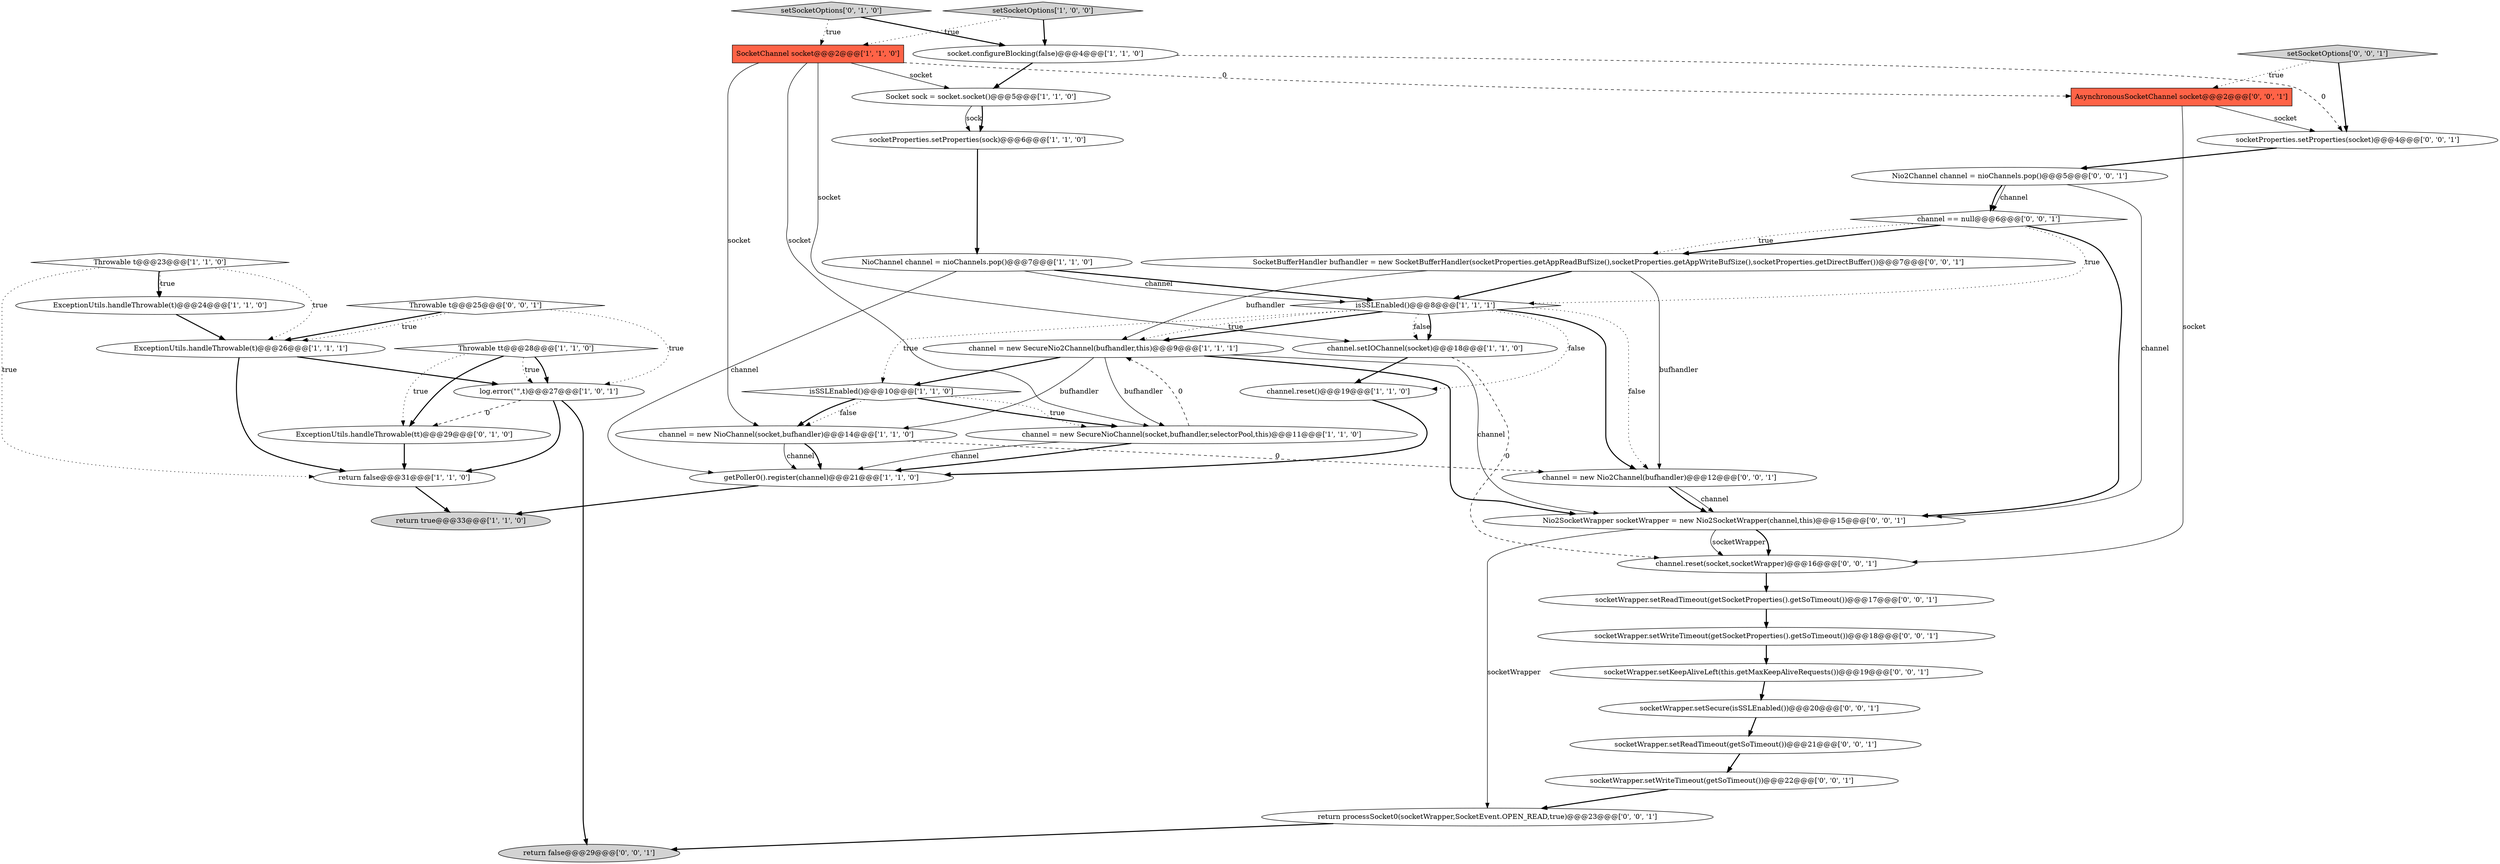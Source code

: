 digraph {
23 [style = filled, label = "channel == null@@@6@@@['0', '0', '1']", fillcolor = white, shape = diamond image = "AAA0AAABBB3BBB"];
29 [style = filled, label = "return false@@@29@@@['0', '0', '1']", fillcolor = lightgray, shape = ellipse image = "AAA0AAABBB3BBB"];
37 [style = filled, label = "socketWrapper.setReadTimeout(getSoTimeout())@@@21@@@['0', '0', '1']", fillcolor = white, shape = ellipse image = "AAA0AAABBB3BBB"];
21 [style = filled, label = "setSocketOptions['0', '1', '0']", fillcolor = lightgray, shape = diamond image = "AAA0AAABBB2BBB"];
19 [style = filled, label = "channel.reset()@@@19@@@['1', '1', '0']", fillcolor = white, shape = ellipse image = "AAA0AAABBB1BBB"];
25 [style = filled, label = "socketWrapper.setWriteTimeout(getSocketProperties().getSoTimeout())@@@18@@@['0', '0', '1']", fillcolor = white, shape = ellipse image = "AAA0AAABBB3BBB"];
11 [style = filled, label = "ExceptionUtils.handleThrowable(t)@@@26@@@['1', '1', '1']", fillcolor = white, shape = ellipse image = "AAA0AAABBB1BBB"];
39 [style = filled, label = "channel.reset(socket,socketWrapper)@@@16@@@['0', '0', '1']", fillcolor = white, shape = ellipse image = "AAA0AAABBB3BBB"];
34 [style = filled, label = "socketWrapper.setReadTimeout(getSocketProperties().getSoTimeout())@@@17@@@['0', '0', '1']", fillcolor = white, shape = ellipse image = "AAA0AAABBB3BBB"];
36 [style = filled, label = "socketProperties.setProperties(socket)@@@4@@@['0', '0', '1']", fillcolor = white, shape = ellipse image = "AAA0AAABBB3BBB"];
31 [style = filled, label = "socketWrapper.setWriteTimeout(getSoTimeout())@@@22@@@['0', '0', '1']", fillcolor = white, shape = ellipse image = "AAA0AAABBB3BBB"];
24 [style = filled, label = "SocketBufferHandler bufhandler = new SocketBufferHandler(socketProperties.getAppReadBufSize(),socketProperties.getAppWriteBufSize(),socketProperties.getDirectBuffer())@@@7@@@['0', '0', '1']", fillcolor = white, shape = ellipse image = "AAA0AAABBB3BBB"];
40 [style = filled, label = "Throwable t@@@25@@@['0', '0', '1']", fillcolor = white, shape = diamond image = "AAA0AAABBB3BBB"];
4 [style = filled, label = "SocketChannel socket@@@2@@@['1', '1', '0']", fillcolor = tomato, shape = box image = "AAA0AAABBB1BBB"];
9 [style = filled, label = "isSSLEnabled()@@@10@@@['1', '1', '0']", fillcolor = white, shape = diamond image = "AAA0AAABBB1BBB"];
22 [style = filled, label = "ExceptionUtils.handleThrowable(tt)@@@29@@@['0', '1', '0']", fillcolor = white, shape = ellipse image = "AAA1AAABBB2BBB"];
35 [style = filled, label = "socketWrapper.setKeepAliveLeft(this.getMaxKeepAliveRequests())@@@19@@@['0', '0', '1']", fillcolor = white, shape = ellipse image = "AAA0AAABBB3BBB"];
15 [style = filled, label = "return false@@@31@@@['1', '1', '0']", fillcolor = white, shape = ellipse image = "AAA0AAABBB1BBB"];
17 [style = filled, label = "channel.setIOChannel(socket)@@@18@@@['1', '1', '0']", fillcolor = white, shape = ellipse image = "AAA0AAABBB1BBB"];
33 [style = filled, label = "channel = new Nio2Channel(bufhandler)@@@12@@@['0', '0', '1']", fillcolor = white, shape = ellipse image = "AAA0AAABBB3BBB"];
1 [style = filled, label = "Throwable tt@@@28@@@['1', '1', '0']", fillcolor = white, shape = diamond image = "AAA0AAABBB1BBB"];
0 [style = filled, label = "getPoller0().register(channel)@@@21@@@['1', '1', '0']", fillcolor = white, shape = ellipse image = "AAA0AAABBB1BBB"];
6 [style = filled, label = "return true@@@33@@@['1', '1', '0']", fillcolor = lightgray, shape = ellipse image = "AAA0AAABBB1BBB"];
38 [style = filled, label = "AsynchronousSocketChannel socket@@@2@@@['0', '0', '1']", fillcolor = tomato, shape = box image = "AAA0AAABBB3BBB"];
12 [style = filled, label = "ExceptionUtils.handleThrowable(t)@@@24@@@['1', '1', '0']", fillcolor = white, shape = ellipse image = "AAA0AAABBB1BBB"];
20 [style = filled, label = "Socket sock = socket.socket()@@@5@@@['1', '1', '0']", fillcolor = white, shape = ellipse image = "AAA0AAABBB1BBB"];
7 [style = filled, label = "channel = new SecureNioChannel(socket,bufhandler,selectorPool,this)@@@11@@@['1', '1', '0']", fillcolor = white, shape = ellipse image = "AAA0AAABBB1BBB"];
8 [style = filled, label = "channel = new SecureNio2Channel(bufhandler,this)@@@9@@@['1', '1', '1']", fillcolor = white, shape = ellipse image = "AAA0AAABBB1BBB"];
10 [style = filled, label = "setSocketOptions['1', '0', '0']", fillcolor = lightgray, shape = diamond image = "AAA0AAABBB1BBB"];
14 [style = filled, label = "Throwable t@@@23@@@['1', '1', '0']", fillcolor = white, shape = diamond image = "AAA0AAABBB1BBB"];
3 [style = filled, label = "channel = new NioChannel(socket,bufhandler)@@@14@@@['1', '1', '0']", fillcolor = white, shape = ellipse image = "AAA0AAABBB1BBB"];
30 [style = filled, label = "socketWrapper.setSecure(isSSLEnabled())@@@20@@@['0', '0', '1']", fillcolor = white, shape = ellipse image = "AAA0AAABBB3BBB"];
5 [style = filled, label = "socket.configureBlocking(false)@@@4@@@['1', '1', '0']", fillcolor = white, shape = ellipse image = "AAA0AAABBB1BBB"];
32 [style = filled, label = "return processSocket0(socketWrapper,SocketEvent.OPEN_READ,true)@@@23@@@['0', '0', '1']", fillcolor = white, shape = ellipse image = "AAA0AAABBB3BBB"];
16 [style = filled, label = "isSSLEnabled()@@@8@@@['1', '1', '1']", fillcolor = white, shape = diamond image = "AAA0AAABBB1BBB"];
27 [style = filled, label = "Nio2Channel channel = nioChannels.pop()@@@5@@@['0', '0', '1']", fillcolor = white, shape = ellipse image = "AAA0AAABBB3BBB"];
18 [style = filled, label = "log.error(\"\",t)@@@27@@@['1', '0', '1']", fillcolor = white, shape = ellipse image = "AAA0AAABBB1BBB"];
26 [style = filled, label = "setSocketOptions['0', '0', '1']", fillcolor = lightgray, shape = diamond image = "AAA0AAABBB3BBB"];
13 [style = filled, label = "socketProperties.setProperties(sock)@@@6@@@['1', '1', '0']", fillcolor = white, shape = ellipse image = "AAA0AAABBB1BBB"];
2 [style = filled, label = "NioChannel channel = nioChannels.pop()@@@7@@@['1', '1', '0']", fillcolor = white, shape = ellipse image = "AAA0AAABBB1BBB"];
28 [style = filled, label = "Nio2SocketWrapper socketWrapper = new Nio2SocketWrapper(channel,this)@@@15@@@['0', '0', '1']", fillcolor = white, shape = ellipse image = "AAA0AAABBB3BBB"];
24->8 [style = solid, label="bufhandler"];
40->18 [style = dotted, label="true"];
7->0 [style = solid, label="channel"];
7->8 [style = dashed, label="0"];
1->18 [style = bold, label=""];
19->0 [style = bold, label=""];
31->32 [style = bold, label=""];
15->6 [style = bold, label=""];
20->13 [style = solid, label="sock"];
28->39 [style = solid, label="socketWrapper"];
16->9 [style = dotted, label="true"];
25->35 [style = bold, label=""];
28->39 [style = bold, label=""];
7->0 [style = bold, label=""];
17->39 [style = dashed, label="0"];
34->25 [style = bold, label=""];
1->22 [style = bold, label=""];
16->33 [style = dotted, label="false"];
10->5 [style = bold, label=""];
40->11 [style = bold, label=""];
26->36 [style = bold, label=""];
35->30 [style = bold, label=""];
37->31 [style = bold, label=""];
3->33 [style = dashed, label="0"];
16->17 [style = dotted, label="false"];
16->8 [style = bold, label=""];
28->32 [style = solid, label="socketWrapper"];
11->18 [style = bold, label=""];
4->38 [style = dashed, label="0"];
2->0 [style = solid, label="channel"];
38->36 [style = solid, label="socket"];
2->16 [style = bold, label=""];
32->29 [style = bold, label=""];
16->19 [style = dotted, label="false"];
18->29 [style = bold, label=""];
18->15 [style = bold, label=""];
0->6 [style = bold, label=""];
27->23 [style = solid, label="channel"];
17->19 [style = bold, label=""];
14->12 [style = bold, label=""];
11->15 [style = bold, label=""];
24->33 [style = solid, label="bufhandler"];
20->13 [style = bold, label=""];
24->16 [style = bold, label=""];
4->3 [style = solid, label="socket"];
18->22 [style = dashed, label="0"];
40->11 [style = dotted, label="true"];
8->28 [style = solid, label="channel"];
16->8 [style = dotted, label="true"];
16->17 [style = bold, label=""];
4->20 [style = solid, label="socket"];
5->36 [style = dashed, label="0"];
3->0 [style = solid, label="channel"];
9->3 [style = dotted, label="false"];
23->16 [style = dotted, label="true"];
1->18 [style = dotted, label="true"];
27->28 [style = solid, label="channel"];
38->39 [style = solid, label="socket"];
36->27 [style = bold, label=""];
8->3 [style = solid, label="bufhandler"];
8->9 [style = bold, label=""];
2->16 [style = solid, label="channel"];
26->38 [style = dotted, label="true"];
30->37 [style = bold, label=""];
39->34 [style = bold, label=""];
23->24 [style = bold, label=""];
33->28 [style = solid, label="channel"];
1->22 [style = dotted, label="true"];
9->7 [style = dotted, label="true"];
9->3 [style = bold, label=""];
27->23 [style = bold, label=""];
23->24 [style = dotted, label="true"];
16->33 [style = bold, label=""];
22->15 [style = bold, label=""];
14->12 [style = dotted, label="true"];
33->28 [style = bold, label=""];
14->15 [style = dotted, label="true"];
4->17 [style = solid, label="socket"];
10->4 [style = dotted, label="true"];
3->0 [style = bold, label=""];
21->5 [style = bold, label=""];
5->20 [style = bold, label=""];
8->28 [style = bold, label=""];
12->11 [style = bold, label=""];
23->28 [style = bold, label=""];
14->11 [style = dotted, label="true"];
13->2 [style = bold, label=""];
4->7 [style = solid, label="socket"];
21->4 [style = dotted, label="true"];
8->7 [style = solid, label="bufhandler"];
9->7 [style = bold, label=""];
}
